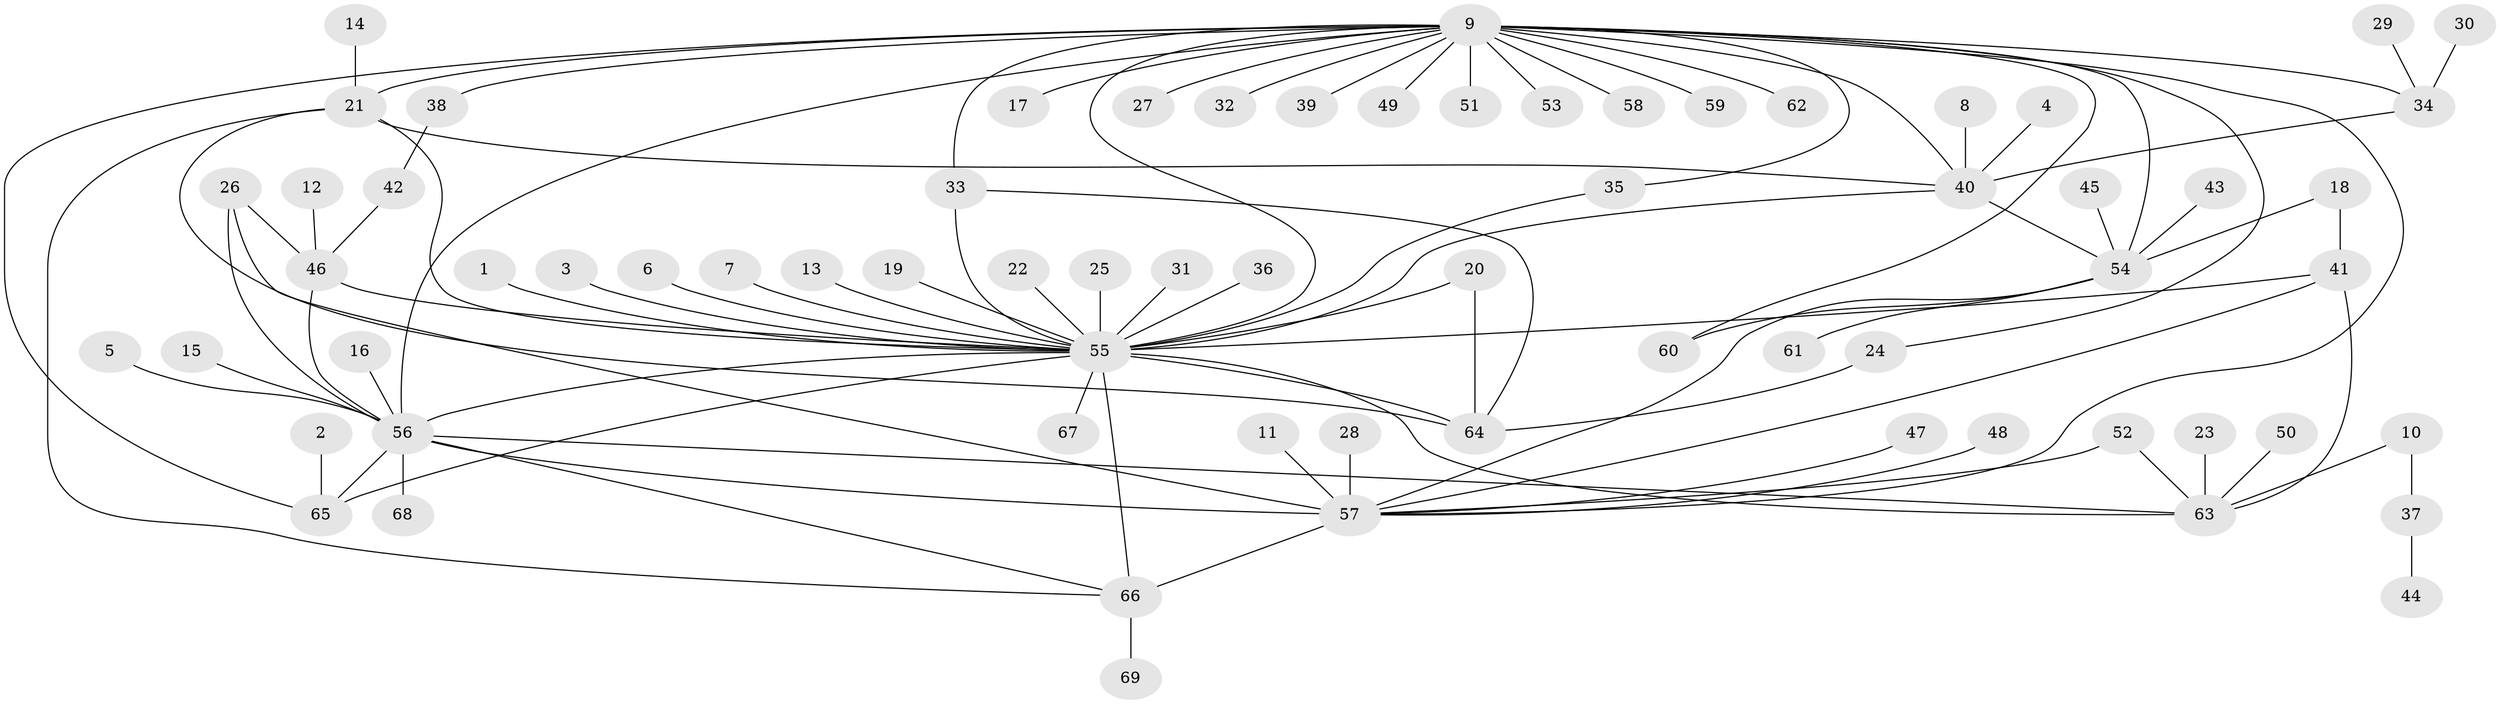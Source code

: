 // original degree distribution, {7: 0.0072992700729927005, 27: 0.0072992700729927005, 24: 0.0072992700729927005, 14: 0.0072992700729927005, 4: 0.08029197080291971, 12: 0.0072992700729927005, 5: 0.0364963503649635, 8: 0.014598540145985401, 1: 0.5109489051094891, 3: 0.072992700729927, 11: 0.0072992700729927005, 2: 0.21897810218978103, 6: 0.021897810218978103}
// Generated by graph-tools (version 1.1) at 2025/26/03/09/25 03:26:01]
// undirected, 69 vertices, 97 edges
graph export_dot {
graph [start="1"]
  node [color=gray90,style=filled];
  1;
  2;
  3;
  4;
  5;
  6;
  7;
  8;
  9;
  10;
  11;
  12;
  13;
  14;
  15;
  16;
  17;
  18;
  19;
  20;
  21;
  22;
  23;
  24;
  25;
  26;
  27;
  28;
  29;
  30;
  31;
  32;
  33;
  34;
  35;
  36;
  37;
  38;
  39;
  40;
  41;
  42;
  43;
  44;
  45;
  46;
  47;
  48;
  49;
  50;
  51;
  52;
  53;
  54;
  55;
  56;
  57;
  58;
  59;
  60;
  61;
  62;
  63;
  64;
  65;
  66;
  67;
  68;
  69;
  1 -- 55 [weight=1.0];
  2 -- 65 [weight=1.0];
  3 -- 55 [weight=1.0];
  4 -- 40 [weight=1.0];
  5 -- 56 [weight=1.0];
  6 -- 55 [weight=1.0];
  7 -- 55 [weight=1.0];
  8 -- 40 [weight=1.0];
  9 -- 17 [weight=1.0];
  9 -- 21 [weight=1.0];
  9 -- 24 [weight=1.0];
  9 -- 27 [weight=1.0];
  9 -- 32 [weight=1.0];
  9 -- 33 [weight=2.0];
  9 -- 34 [weight=2.0];
  9 -- 35 [weight=1.0];
  9 -- 38 [weight=1.0];
  9 -- 39 [weight=1.0];
  9 -- 40 [weight=1.0];
  9 -- 49 [weight=1.0];
  9 -- 51 [weight=1.0];
  9 -- 53 [weight=2.0];
  9 -- 54 [weight=3.0];
  9 -- 55 [weight=4.0];
  9 -- 56 [weight=1.0];
  9 -- 57 [weight=1.0];
  9 -- 58 [weight=1.0];
  9 -- 59 [weight=1.0];
  9 -- 60 [weight=1.0];
  9 -- 62 [weight=1.0];
  9 -- 65 [weight=1.0];
  10 -- 37 [weight=1.0];
  10 -- 63 [weight=1.0];
  11 -- 57 [weight=1.0];
  12 -- 46 [weight=1.0];
  13 -- 55 [weight=1.0];
  14 -- 21 [weight=1.0];
  15 -- 56 [weight=1.0];
  16 -- 56 [weight=1.0];
  18 -- 41 [weight=1.0];
  18 -- 54 [weight=1.0];
  19 -- 55 [weight=1.0];
  20 -- 55 [weight=1.0];
  20 -- 64 [weight=1.0];
  21 -- 40 [weight=1.0];
  21 -- 55 [weight=1.0];
  21 -- 64 [weight=1.0];
  21 -- 66 [weight=1.0];
  22 -- 55 [weight=1.0];
  23 -- 63 [weight=1.0];
  24 -- 64 [weight=1.0];
  25 -- 55 [weight=1.0];
  26 -- 46 [weight=1.0];
  26 -- 56 [weight=1.0];
  26 -- 57 [weight=2.0];
  28 -- 57 [weight=1.0];
  29 -- 34 [weight=1.0];
  30 -- 34 [weight=1.0];
  31 -- 55 [weight=1.0];
  33 -- 55 [weight=1.0];
  33 -- 64 [weight=1.0];
  34 -- 40 [weight=1.0];
  35 -- 55 [weight=1.0];
  36 -- 55 [weight=1.0];
  37 -- 44 [weight=1.0];
  38 -- 42 [weight=1.0];
  40 -- 54 [weight=1.0];
  40 -- 55 [weight=1.0];
  41 -- 55 [weight=1.0];
  41 -- 57 [weight=1.0];
  41 -- 63 [weight=1.0];
  42 -- 46 [weight=1.0];
  43 -- 54 [weight=1.0];
  45 -- 54 [weight=1.0];
  46 -- 55 [weight=1.0];
  46 -- 56 [weight=1.0];
  47 -- 57 [weight=1.0];
  48 -- 57 [weight=1.0];
  50 -- 63 [weight=1.0];
  52 -- 57 [weight=1.0];
  52 -- 63 [weight=1.0];
  54 -- 57 [weight=1.0];
  54 -- 60 [weight=1.0];
  54 -- 61 [weight=1.0];
  55 -- 56 [weight=2.0];
  55 -- 63 [weight=1.0];
  55 -- 64 [weight=2.0];
  55 -- 65 [weight=1.0];
  55 -- 66 [weight=1.0];
  55 -- 67 [weight=1.0];
  56 -- 57 [weight=1.0];
  56 -- 63 [weight=1.0];
  56 -- 65 [weight=1.0];
  56 -- 66 [weight=1.0];
  56 -- 68 [weight=1.0];
  57 -- 66 [weight=2.0];
  66 -- 69 [weight=1.0];
}
